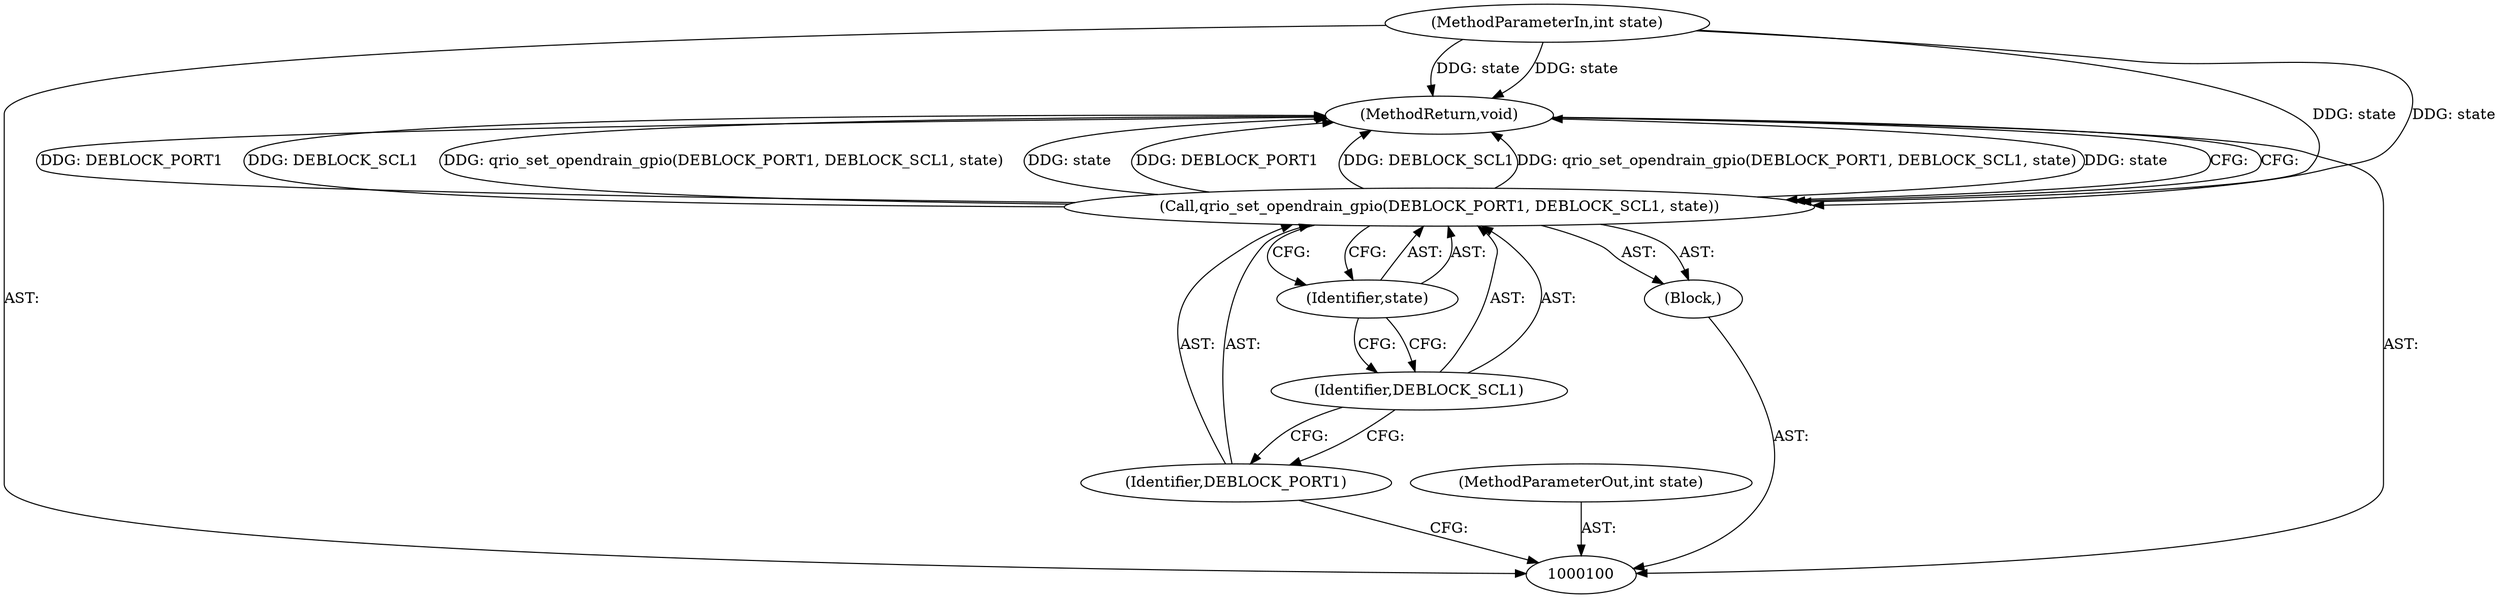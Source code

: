 digraph "1_u-boot_master_7" {
"1000107" [label="(MethodReturn,void)"];
"1000101" [label="(MethodParameterIn,int state)"];
"1000118" [label="(MethodParameterOut,int state)"];
"1000102" [label="(Block,)"];
"1000103" [label="(Call,qrio_set_opendrain_gpio(DEBLOCK_PORT1, DEBLOCK_SCL1, state))"];
"1000104" [label="(Identifier,DEBLOCK_PORT1)"];
"1000105" [label="(Identifier,DEBLOCK_SCL1)"];
"1000106" [label="(Identifier,state)"];
"1000107" -> "1000100"  [label="AST: "];
"1000107" -> "1000103"  [label="CFG: "];
"1000103" -> "1000107"  [label="DDG: DEBLOCK_PORT1"];
"1000103" -> "1000107"  [label="DDG: DEBLOCK_SCL1"];
"1000103" -> "1000107"  [label="DDG: qrio_set_opendrain_gpio(DEBLOCK_PORT1, DEBLOCK_SCL1, state)"];
"1000103" -> "1000107"  [label="DDG: state"];
"1000101" -> "1000107"  [label="DDG: state"];
"1000101" -> "1000100"  [label="AST: "];
"1000101" -> "1000107"  [label="DDG: state"];
"1000101" -> "1000103"  [label="DDG: state"];
"1000118" -> "1000100"  [label="AST: "];
"1000102" -> "1000100"  [label="AST: "];
"1000103" -> "1000102"  [label="AST: "];
"1000103" -> "1000102"  [label="AST: "];
"1000103" -> "1000106"  [label="CFG: "];
"1000104" -> "1000103"  [label="AST: "];
"1000105" -> "1000103"  [label="AST: "];
"1000106" -> "1000103"  [label="AST: "];
"1000107" -> "1000103"  [label="CFG: "];
"1000103" -> "1000107"  [label="DDG: DEBLOCK_PORT1"];
"1000103" -> "1000107"  [label="DDG: DEBLOCK_SCL1"];
"1000103" -> "1000107"  [label="DDG: qrio_set_opendrain_gpio(DEBLOCK_PORT1, DEBLOCK_SCL1, state)"];
"1000103" -> "1000107"  [label="DDG: state"];
"1000101" -> "1000103"  [label="DDG: state"];
"1000104" -> "1000103"  [label="AST: "];
"1000104" -> "1000100"  [label="CFG: "];
"1000105" -> "1000104"  [label="CFG: "];
"1000105" -> "1000103"  [label="AST: "];
"1000105" -> "1000104"  [label="CFG: "];
"1000106" -> "1000105"  [label="CFG: "];
"1000106" -> "1000103"  [label="AST: "];
"1000106" -> "1000105"  [label="CFG: "];
"1000103" -> "1000106"  [label="CFG: "];
}
